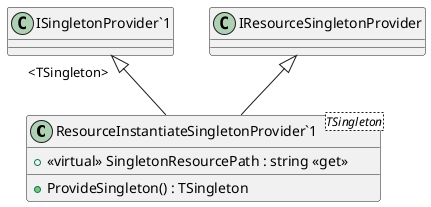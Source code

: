 @startuml
class "ResourceInstantiateSingletonProvider`1"<TSingleton> {
    + ProvideSingleton() : TSingleton
    + <<virtual>> SingletonResourcePath : string <<get>>
}
"ISingletonProvider`1" "<TSingleton>" <|-- "ResourceInstantiateSingletonProvider`1"
IResourceSingletonProvider <|-- "ResourceInstantiateSingletonProvider`1"
@enduml
